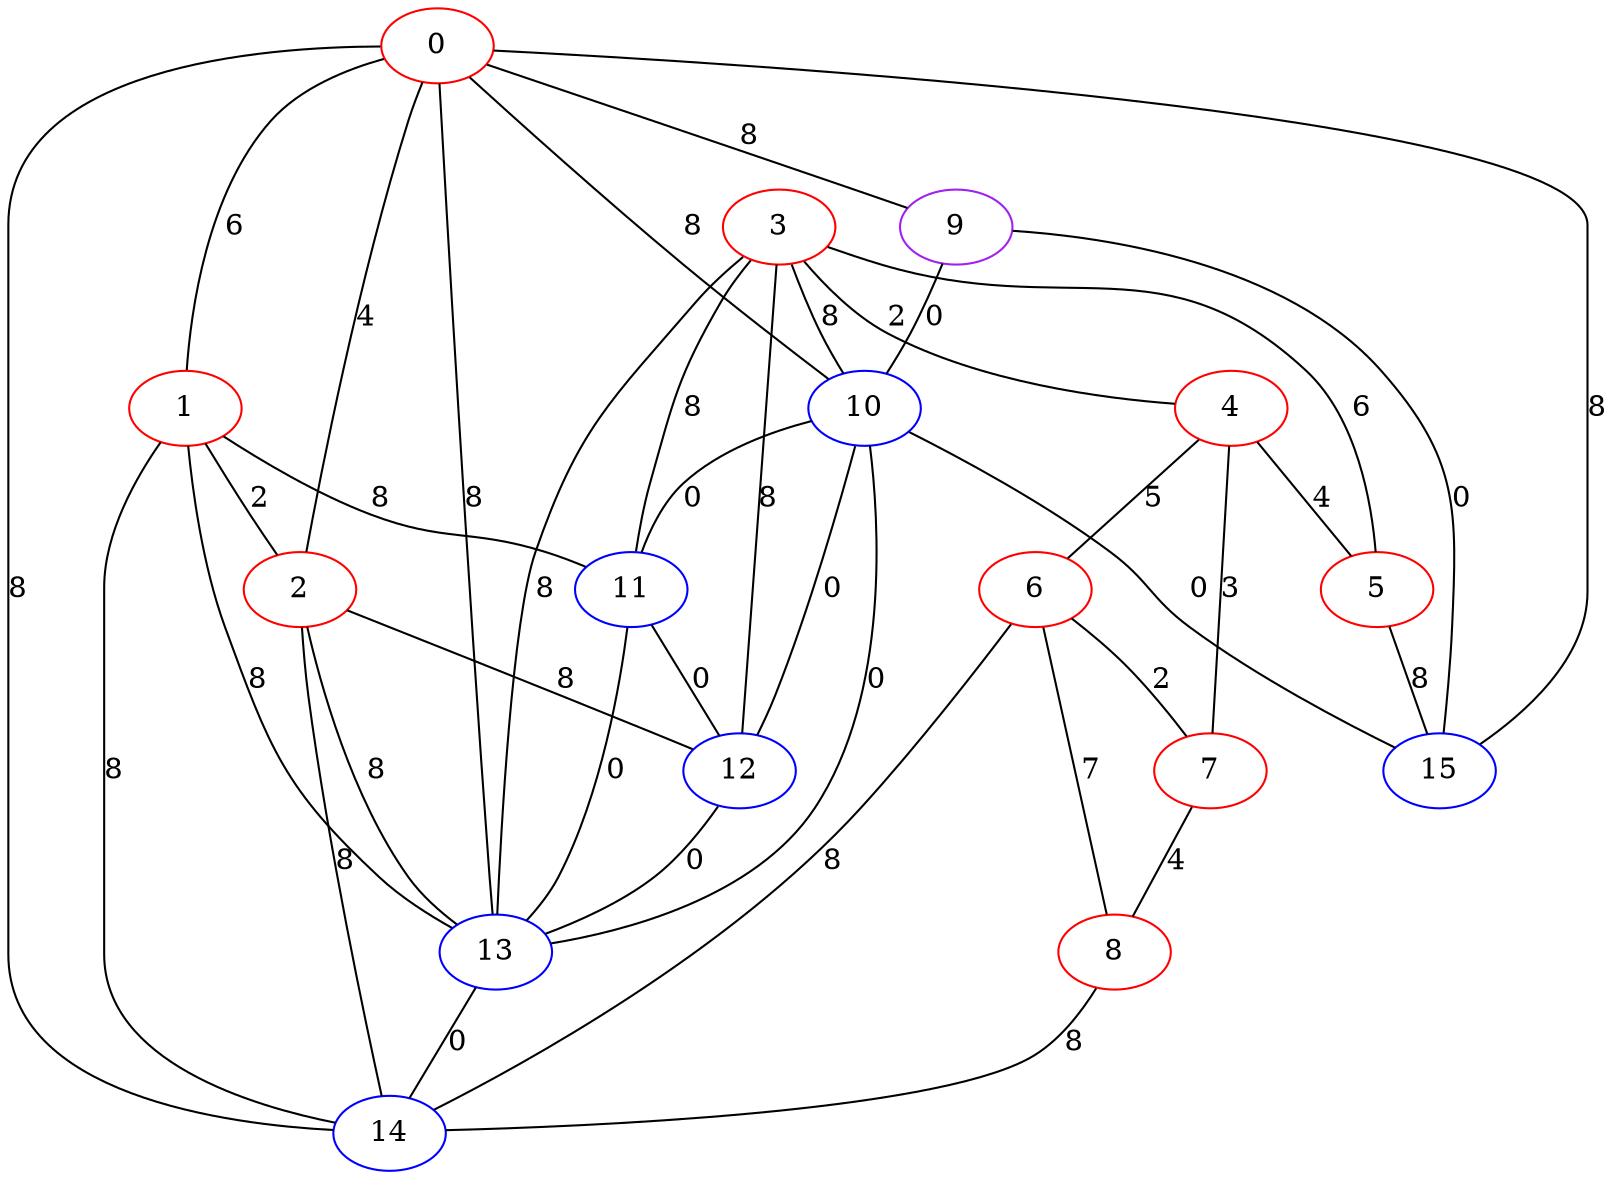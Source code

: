 graph "" {
0 [color=red, weight=1];
1 [color=red, weight=1];
2 [color=red, weight=1];
3 [color=red, weight=1];
4 [color=red, weight=1];
5 [color=red, weight=1];
6 [color=red, weight=1];
7 [color=red, weight=1];
8 [color=red, weight=1];
9 [color=purple, weight=4];
10 [color=blue, weight=3];
11 [color=blue, weight=3];
12 [color=blue, weight=3];
13 [color=blue, weight=3];
14 [color=blue, weight=3];
15 [color=blue, weight=3];
0 -- 1  [key=0, label=6];
0 -- 2  [key=0, label=4];
0 -- 9  [key=0, label=8];
0 -- 10  [key=0, label=8];
0 -- 13  [key=0, label=8];
0 -- 14  [key=0, label=8];
0 -- 15  [key=0, label=8];
1 -- 2  [key=0, label=2];
1 -- 11  [key=0, label=8];
1 -- 13  [key=0, label=8];
1 -- 14  [key=0, label=8];
2 -- 12  [key=0, label=8];
2 -- 13  [key=0, label=8];
2 -- 14  [key=0, label=8];
3 -- 4  [key=0, label=2];
3 -- 5  [key=0, label=6];
3 -- 10  [key=0, label=8];
3 -- 11  [key=0, label=8];
3 -- 12  [key=0, label=8];
3 -- 13  [key=0, label=8];
4 -- 5  [key=0, label=4];
4 -- 6  [key=0, label=5];
4 -- 7  [key=0, label=3];
5 -- 15  [key=0, label=8];
6 -- 8  [key=0, label=7];
6 -- 14  [key=0, label=8];
6 -- 7  [key=0, label=2];
7 -- 8  [key=0, label=4];
8 -- 14  [key=0, label=8];
9 -- 10  [key=0, label=0];
9 -- 15  [key=0, label=0];
10 -- 11  [key=0, label=0];
10 -- 12  [key=0, label=0];
10 -- 13  [key=0, label=0];
10 -- 15  [key=0, label=0];
11 -- 12  [key=0, label=0];
11 -- 13  [key=0, label=0];
12 -- 13  [key=0, label=0];
13 -- 14  [key=0, label=0];
}
